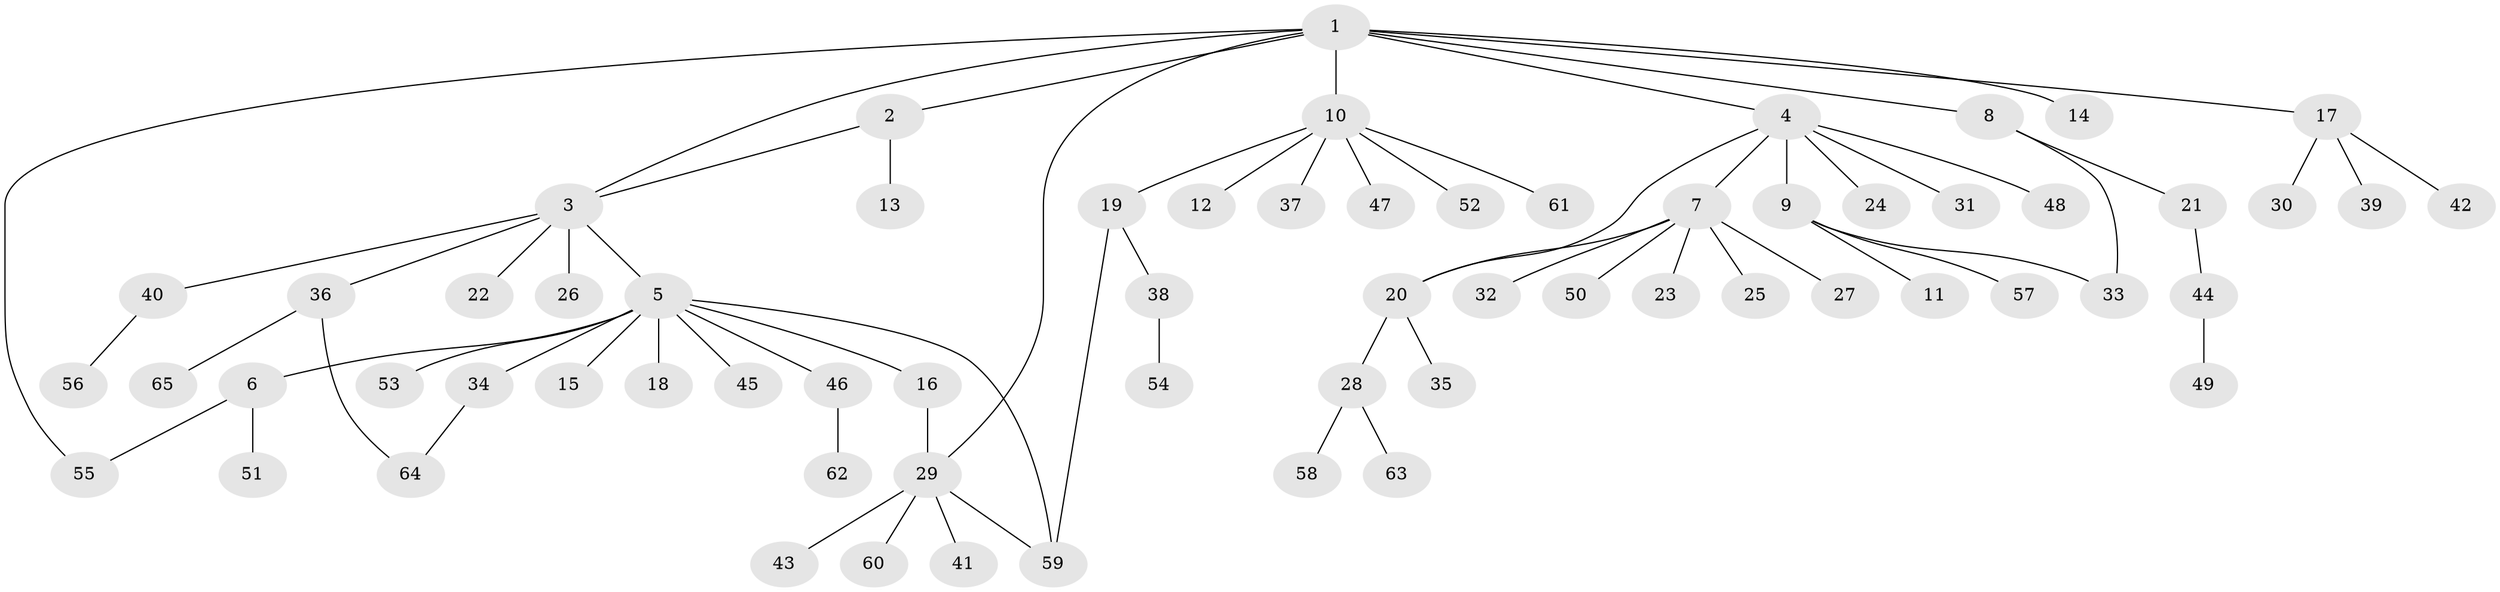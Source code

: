 // coarse degree distribution, {10: 0.04081632653061224, 3: 0.12244897959183673, 6: 0.08163265306122448, 2: 0.14285714285714285, 1: 0.5918367346938775, 7: 0.02040816326530612}
// Generated by graph-tools (version 1.1) at 2025/23/03/03/25 07:23:51]
// undirected, 65 vertices, 72 edges
graph export_dot {
graph [start="1"]
  node [color=gray90,style=filled];
  1;
  2;
  3;
  4;
  5;
  6;
  7;
  8;
  9;
  10;
  11;
  12;
  13;
  14;
  15;
  16;
  17;
  18;
  19;
  20;
  21;
  22;
  23;
  24;
  25;
  26;
  27;
  28;
  29;
  30;
  31;
  32;
  33;
  34;
  35;
  36;
  37;
  38;
  39;
  40;
  41;
  42;
  43;
  44;
  45;
  46;
  47;
  48;
  49;
  50;
  51;
  52;
  53;
  54;
  55;
  56;
  57;
  58;
  59;
  60;
  61;
  62;
  63;
  64;
  65;
  1 -- 2;
  1 -- 3;
  1 -- 4;
  1 -- 8;
  1 -- 10;
  1 -- 14;
  1 -- 17;
  1 -- 29;
  1 -- 55;
  2 -- 3;
  2 -- 13;
  3 -- 5;
  3 -- 22;
  3 -- 26;
  3 -- 36;
  3 -- 40;
  4 -- 7;
  4 -- 9;
  4 -- 20;
  4 -- 24;
  4 -- 31;
  4 -- 48;
  5 -- 6;
  5 -- 15;
  5 -- 16;
  5 -- 18;
  5 -- 34;
  5 -- 45;
  5 -- 46;
  5 -- 53;
  5 -- 59;
  6 -- 51;
  6 -- 55;
  7 -- 20;
  7 -- 23;
  7 -- 25;
  7 -- 27;
  7 -- 32;
  7 -- 50;
  8 -- 21;
  8 -- 33;
  9 -- 11;
  9 -- 33;
  9 -- 57;
  10 -- 12;
  10 -- 19;
  10 -- 37;
  10 -- 47;
  10 -- 52;
  10 -- 61;
  16 -- 29;
  17 -- 30;
  17 -- 39;
  17 -- 42;
  19 -- 38;
  19 -- 59;
  20 -- 28;
  20 -- 35;
  21 -- 44;
  28 -- 58;
  28 -- 63;
  29 -- 41;
  29 -- 43;
  29 -- 59;
  29 -- 60;
  34 -- 64;
  36 -- 64;
  36 -- 65;
  38 -- 54;
  40 -- 56;
  44 -- 49;
  46 -- 62;
}

